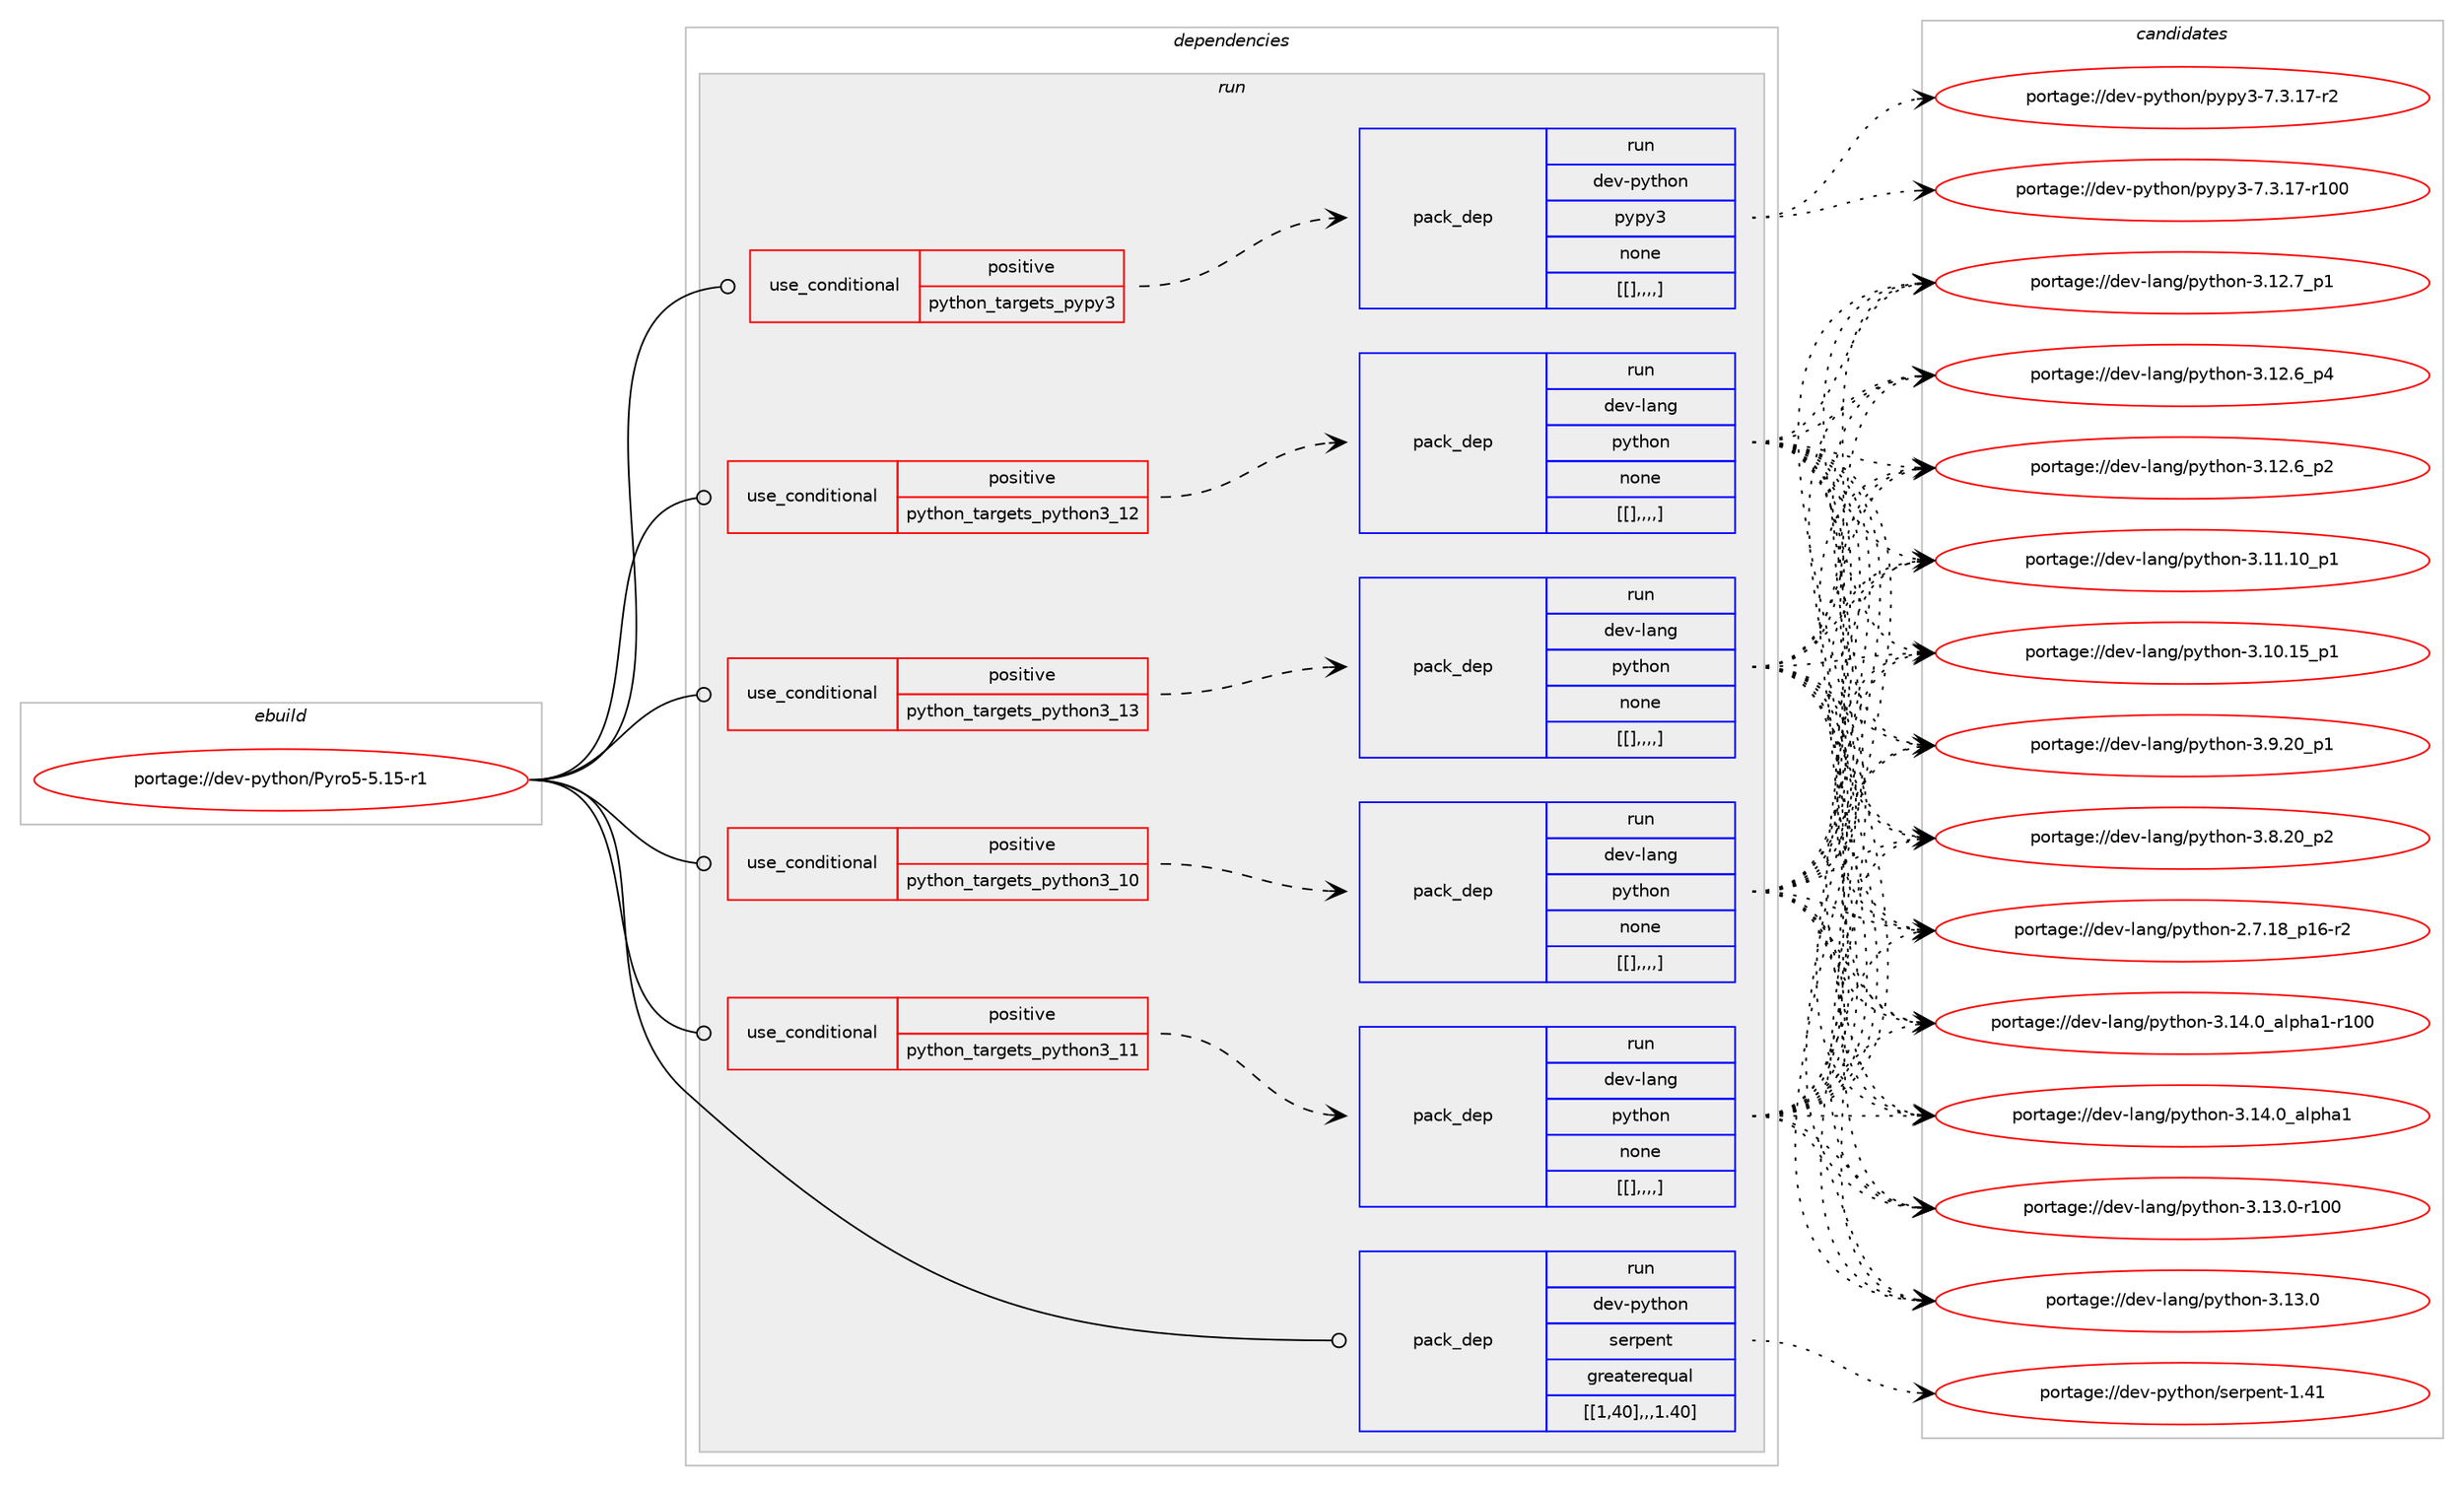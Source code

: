 digraph prolog {

# *************
# Graph options
# *************

newrank=true;
concentrate=true;
compound=true;
graph [rankdir=LR,fontname=Helvetica,fontsize=10,ranksep=1.5];#, ranksep=2.5, nodesep=0.2];
edge  [arrowhead=vee];
node  [fontname=Helvetica,fontsize=10];

# **********
# The ebuild
# **********

subgraph cluster_leftcol {
color=gray;
label=<<i>ebuild</i>>;
id [label="portage://dev-python/Pyro5-5.15-r1", color=red, width=4, href="../dev-python/Pyro5-5.15-r1.svg"];
}

# ****************
# The dependencies
# ****************

subgraph cluster_midcol {
color=gray;
label=<<i>dependencies</i>>;
subgraph cluster_compile {
fillcolor="#eeeeee";
style=filled;
label=<<i>compile</i>>;
}
subgraph cluster_compileandrun {
fillcolor="#eeeeee";
style=filled;
label=<<i>compile and run</i>>;
}
subgraph cluster_run {
fillcolor="#eeeeee";
style=filled;
label=<<i>run</i>>;
subgraph cond32507 {
dependency146105 [label=<<TABLE BORDER="0" CELLBORDER="1" CELLSPACING="0" CELLPADDING="4"><TR><TD ROWSPAN="3" CELLPADDING="10">use_conditional</TD></TR><TR><TD>positive</TD></TR><TR><TD>python_targets_pypy3</TD></TR></TABLE>>, shape=none, color=red];
subgraph pack112278 {
dependency146111 [label=<<TABLE BORDER="0" CELLBORDER="1" CELLSPACING="0" CELLPADDING="4" WIDTH="220"><TR><TD ROWSPAN="6" CELLPADDING="30">pack_dep</TD></TR><TR><TD WIDTH="110">run</TD></TR><TR><TD>dev-python</TD></TR><TR><TD>pypy3</TD></TR><TR><TD>none</TD></TR><TR><TD>[[],,,,]</TD></TR></TABLE>>, shape=none, color=blue];
}
dependency146105:e -> dependency146111:w [weight=20,style="dashed",arrowhead="vee"];
}
id:e -> dependency146105:w [weight=20,style="solid",arrowhead="odot"];
subgraph cond32510 {
dependency146118 [label=<<TABLE BORDER="0" CELLBORDER="1" CELLSPACING="0" CELLPADDING="4"><TR><TD ROWSPAN="3" CELLPADDING="10">use_conditional</TD></TR><TR><TD>positive</TD></TR><TR><TD>python_targets_python3_10</TD></TR></TABLE>>, shape=none, color=red];
subgraph pack112285 {
dependency146121 [label=<<TABLE BORDER="0" CELLBORDER="1" CELLSPACING="0" CELLPADDING="4" WIDTH="220"><TR><TD ROWSPAN="6" CELLPADDING="30">pack_dep</TD></TR><TR><TD WIDTH="110">run</TD></TR><TR><TD>dev-lang</TD></TR><TR><TD>python</TD></TR><TR><TD>none</TD></TR><TR><TD>[[],,,,]</TD></TR></TABLE>>, shape=none, color=blue];
}
dependency146118:e -> dependency146121:w [weight=20,style="dashed",arrowhead="vee"];
}
id:e -> dependency146118:w [weight=20,style="solid",arrowhead="odot"];
subgraph cond32514 {
dependency146129 [label=<<TABLE BORDER="0" CELLBORDER="1" CELLSPACING="0" CELLPADDING="4"><TR><TD ROWSPAN="3" CELLPADDING="10">use_conditional</TD></TR><TR><TD>positive</TD></TR><TR><TD>python_targets_python3_11</TD></TR></TABLE>>, shape=none, color=red];
subgraph pack112292 {
dependency146132 [label=<<TABLE BORDER="0" CELLBORDER="1" CELLSPACING="0" CELLPADDING="4" WIDTH="220"><TR><TD ROWSPAN="6" CELLPADDING="30">pack_dep</TD></TR><TR><TD WIDTH="110">run</TD></TR><TR><TD>dev-lang</TD></TR><TR><TD>python</TD></TR><TR><TD>none</TD></TR><TR><TD>[[],,,,]</TD></TR></TABLE>>, shape=none, color=blue];
}
dependency146129:e -> dependency146132:w [weight=20,style="dashed",arrowhead="vee"];
}
id:e -> dependency146129:w [weight=20,style="solid",arrowhead="odot"];
subgraph cond32519 {
dependency146140 [label=<<TABLE BORDER="0" CELLBORDER="1" CELLSPACING="0" CELLPADDING="4"><TR><TD ROWSPAN="3" CELLPADDING="10">use_conditional</TD></TR><TR><TD>positive</TD></TR><TR><TD>python_targets_python3_12</TD></TR></TABLE>>, shape=none, color=red];
subgraph pack112305 {
dependency146149 [label=<<TABLE BORDER="0" CELLBORDER="1" CELLSPACING="0" CELLPADDING="4" WIDTH="220"><TR><TD ROWSPAN="6" CELLPADDING="30">pack_dep</TD></TR><TR><TD WIDTH="110">run</TD></TR><TR><TD>dev-lang</TD></TR><TR><TD>python</TD></TR><TR><TD>none</TD></TR><TR><TD>[[],,,,]</TD></TR></TABLE>>, shape=none, color=blue];
}
dependency146140:e -> dependency146149:w [weight=20,style="dashed",arrowhead="vee"];
}
id:e -> dependency146140:w [weight=20,style="solid",arrowhead="odot"];
subgraph cond32526 {
dependency146158 [label=<<TABLE BORDER="0" CELLBORDER="1" CELLSPACING="0" CELLPADDING="4"><TR><TD ROWSPAN="3" CELLPADDING="10">use_conditional</TD></TR><TR><TD>positive</TD></TR><TR><TD>python_targets_python3_13</TD></TR></TABLE>>, shape=none, color=red];
subgraph pack112317 {
dependency146172 [label=<<TABLE BORDER="0" CELLBORDER="1" CELLSPACING="0" CELLPADDING="4" WIDTH="220"><TR><TD ROWSPAN="6" CELLPADDING="30">pack_dep</TD></TR><TR><TD WIDTH="110">run</TD></TR><TR><TD>dev-lang</TD></TR><TR><TD>python</TD></TR><TR><TD>none</TD></TR><TR><TD>[[],,,,]</TD></TR></TABLE>>, shape=none, color=blue];
}
dependency146158:e -> dependency146172:w [weight=20,style="dashed",arrowhead="vee"];
}
id:e -> dependency146158:w [weight=20,style="solid",arrowhead="odot"];
subgraph pack112321 {
dependency146187 [label=<<TABLE BORDER="0" CELLBORDER="1" CELLSPACING="0" CELLPADDING="4" WIDTH="220"><TR><TD ROWSPAN="6" CELLPADDING="30">pack_dep</TD></TR><TR><TD WIDTH="110">run</TD></TR><TR><TD>dev-python</TD></TR><TR><TD>serpent</TD></TR><TR><TD>greaterequal</TD></TR><TR><TD>[[1,40],,,1.40]</TD></TR></TABLE>>, shape=none, color=blue];
}
id:e -> dependency146187:w [weight=20,style="solid",arrowhead="odot"];
}
}

# **************
# The candidates
# **************

subgraph cluster_choices {
rank=same;
color=gray;
label=<<i>candidates</i>>;

subgraph choice112235 {
color=black;
nodesep=1;
choice100101118451121211161041111104711212111212151455546514649554511450 [label="portage://dev-python/pypy3-7.3.17-r2", color=red, width=4,href="../dev-python/pypy3-7.3.17-r2.svg"];
choice1001011184511212111610411111047112121112121514555465146495545114494848 [label="portage://dev-python/pypy3-7.3.17-r100", color=red, width=4,href="../dev-python/pypy3-7.3.17-r100.svg"];
dependency146111:e -> choice100101118451121211161041111104711212111212151455546514649554511450:w [style=dotted,weight="100"];
dependency146111:e -> choice1001011184511212111610411111047112121112121514555465146495545114494848:w [style=dotted,weight="100"];
}
subgraph choice112236 {
color=black;
nodesep=1;
choice100101118451089711010347112121116104111110455146495246489597108112104974945114494848 [label="portage://dev-lang/python-3.14.0_alpha1-r100", color=red, width=4,href="../dev-lang/python-3.14.0_alpha1-r100.svg"];
choice1001011184510897110103471121211161041111104551464952464895971081121049749 [label="portage://dev-lang/python-3.14.0_alpha1", color=red, width=4,href="../dev-lang/python-3.14.0_alpha1.svg"];
choice1001011184510897110103471121211161041111104551464951464845114494848 [label="portage://dev-lang/python-3.13.0-r100", color=red, width=4,href="../dev-lang/python-3.13.0-r100.svg"];
choice10010111845108971101034711212111610411111045514649514648 [label="portage://dev-lang/python-3.13.0", color=red, width=4,href="../dev-lang/python-3.13.0.svg"];
choice100101118451089711010347112121116104111110455146495046559511249 [label="portage://dev-lang/python-3.12.7_p1", color=red, width=4,href="../dev-lang/python-3.12.7_p1.svg"];
choice100101118451089711010347112121116104111110455146495046549511252 [label="portage://dev-lang/python-3.12.6_p4", color=red, width=4,href="../dev-lang/python-3.12.6_p4.svg"];
choice100101118451089711010347112121116104111110455146495046549511250 [label="portage://dev-lang/python-3.12.6_p2", color=red, width=4,href="../dev-lang/python-3.12.6_p2.svg"];
choice10010111845108971101034711212111610411111045514649494649489511249 [label="portage://dev-lang/python-3.11.10_p1", color=red, width=4,href="../dev-lang/python-3.11.10_p1.svg"];
choice10010111845108971101034711212111610411111045514649484649539511249 [label="portage://dev-lang/python-3.10.15_p1", color=red, width=4,href="../dev-lang/python-3.10.15_p1.svg"];
choice100101118451089711010347112121116104111110455146574650489511249 [label="portage://dev-lang/python-3.9.20_p1", color=red, width=4,href="../dev-lang/python-3.9.20_p1.svg"];
choice100101118451089711010347112121116104111110455146564650489511250 [label="portage://dev-lang/python-3.8.20_p2", color=red, width=4,href="../dev-lang/python-3.8.20_p2.svg"];
choice100101118451089711010347112121116104111110455046554649569511249544511450 [label="portage://dev-lang/python-2.7.18_p16-r2", color=red, width=4,href="../dev-lang/python-2.7.18_p16-r2.svg"];
dependency146121:e -> choice100101118451089711010347112121116104111110455146495246489597108112104974945114494848:w [style=dotted,weight="100"];
dependency146121:e -> choice1001011184510897110103471121211161041111104551464952464895971081121049749:w [style=dotted,weight="100"];
dependency146121:e -> choice1001011184510897110103471121211161041111104551464951464845114494848:w [style=dotted,weight="100"];
dependency146121:e -> choice10010111845108971101034711212111610411111045514649514648:w [style=dotted,weight="100"];
dependency146121:e -> choice100101118451089711010347112121116104111110455146495046559511249:w [style=dotted,weight="100"];
dependency146121:e -> choice100101118451089711010347112121116104111110455146495046549511252:w [style=dotted,weight="100"];
dependency146121:e -> choice100101118451089711010347112121116104111110455146495046549511250:w [style=dotted,weight="100"];
dependency146121:e -> choice10010111845108971101034711212111610411111045514649494649489511249:w [style=dotted,weight="100"];
dependency146121:e -> choice10010111845108971101034711212111610411111045514649484649539511249:w [style=dotted,weight="100"];
dependency146121:e -> choice100101118451089711010347112121116104111110455146574650489511249:w [style=dotted,weight="100"];
dependency146121:e -> choice100101118451089711010347112121116104111110455146564650489511250:w [style=dotted,weight="100"];
dependency146121:e -> choice100101118451089711010347112121116104111110455046554649569511249544511450:w [style=dotted,weight="100"];
}
subgraph choice112239 {
color=black;
nodesep=1;
choice100101118451089711010347112121116104111110455146495246489597108112104974945114494848 [label="portage://dev-lang/python-3.14.0_alpha1-r100", color=red, width=4,href="../dev-lang/python-3.14.0_alpha1-r100.svg"];
choice1001011184510897110103471121211161041111104551464952464895971081121049749 [label="portage://dev-lang/python-3.14.0_alpha1", color=red, width=4,href="../dev-lang/python-3.14.0_alpha1.svg"];
choice1001011184510897110103471121211161041111104551464951464845114494848 [label="portage://dev-lang/python-3.13.0-r100", color=red, width=4,href="../dev-lang/python-3.13.0-r100.svg"];
choice10010111845108971101034711212111610411111045514649514648 [label="portage://dev-lang/python-3.13.0", color=red, width=4,href="../dev-lang/python-3.13.0.svg"];
choice100101118451089711010347112121116104111110455146495046559511249 [label="portage://dev-lang/python-3.12.7_p1", color=red, width=4,href="../dev-lang/python-3.12.7_p1.svg"];
choice100101118451089711010347112121116104111110455146495046549511252 [label="portage://dev-lang/python-3.12.6_p4", color=red, width=4,href="../dev-lang/python-3.12.6_p4.svg"];
choice100101118451089711010347112121116104111110455146495046549511250 [label="portage://dev-lang/python-3.12.6_p2", color=red, width=4,href="../dev-lang/python-3.12.6_p2.svg"];
choice10010111845108971101034711212111610411111045514649494649489511249 [label="portage://dev-lang/python-3.11.10_p1", color=red, width=4,href="../dev-lang/python-3.11.10_p1.svg"];
choice10010111845108971101034711212111610411111045514649484649539511249 [label="portage://dev-lang/python-3.10.15_p1", color=red, width=4,href="../dev-lang/python-3.10.15_p1.svg"];
choice100101118451089711010347112121116104111110455146574650489511249 [label="portage://dev-lang/python-3.9.20_p1", color=red, width=4,href="../dev-lang/python-3.9.20_p1.svg"];
choice100101118451089711010347112121116104111110455146564650489511250 [label="portage://dev-lang/python-3.8.20_p2", color=red, width=4,href="../dev-lang/python-3.8.20_p2.svg"];
choice100101118451089711010347112121116104111110455046554649569511249544511450 [label="portage://dev-lang/python-2.7.18_p16-r2", color=red, width=4,href="../dev-lang/python-2.7.18_p16-r2.svg"];
dependency146132:e -> choice100101118451089711010347112121116104111110455146495246489597108112104974945114494848:w [style=dotted,weight="100"];
dependency146132:e -> choice1001011184510897110103471121211161041111104551464952464895971081121049749:w [style=dotted,weight="100"];
dependency146132:e -> choice1001011184510897110103471121211161041111104551464951464845114494848:w [style=dotted,weight="100"];
dependency146132:e -> choice10010111845108971101034711212111610411111045514649514648:w [style=dotted,weight="100"];
dependency146132:e -> choice100101118451089711010347112121116104111110455146495046559511249:w [style=dotted,weight="100"];
dependency146132:e -> choice100101118451089711010347112121116104111110455146495046549511252:w [style=dotted,weight="100"];
dependency146132:e -> choice100101118451089711010347112121116104111110455146495046549511250:w [style=dotted,weight="100"];
dependency146132:e -> choice10010111845108971101034711212111610411111045514649494649489511249:w [style=dotted,weight="100"];
dependency146132:e -> choice10010111845108971101034711212111610411111045514649484649539511249:w [style=dotted,weight="100"];
dependency146132:e -> choice100101118451089711010347112121116104111110455146574650489511249:w [style=dotted,weight="100"];
dependency146132:e -> choice100101118451089711010347112121116104111110455146564650489511250:w [style=dotted,weight="100"];
dependency146132:e -> choice100101118451089711010347112121116104111110455046554649569511249544511450:w [style=dotted,weight="100"];
}
subgraph choice112240 {
color=black;
nodesep=1;
choice100101118451089711010347112121116104111110455146495246489597108112104974945114494848 [label="portage://dev-lang/python-3.14.0_alpha1-r100", color=red, width=4,href="../dev-lang/python-3.14.0_alpha1-r100.svg"];
choice1001011184510897110103471121211161041111104551464952464895971081121049749 [label="portage://dev-lang/python-3.14.0_alpha1", color=red, width=4,href="../dev-lang/python-3.14.0_alpha1.svg"];
choice1001011184510897110103471121211161041111104551464951464845114494848 [label="portage://dev-lang/python-3.13.0-r100", color=red, width=4,href="../dev-lang/python-3.13.0-r100.svg"];
choice10010111845108971101034711212111610411111045514649514648 [label="portage://dev-lang/python-3.13.0", color=red, width=4,href="../dev-lang/python-3.13.0.svg"];
choice100101118451089711010347112121116104111110455146495046559511249 [label="portage://dev-lang/python-3.12.7_p1", color=red, width=4,href="../dev-lang/python-3.12.7_p1.svg"];
choice100101118451089711010347112121116104111110455146495046549511252 [label="portage://dev-lang/python-3.12.6_p4", color=red, width=4,href="../dev-lang/python-3.12.6_p4.svg"];
choice100101118451089711010347112121116104111110455146495046549511250 [label="portage://dev-lang/python-3.12.6_p2", color=red, width=4,href="../dev-lang/python-3.12.6_p2.svg"];
choice10010111845108971101034711212111610411111045514649494649489511249 [label="portage://dev-lang/python-3.11.10_p1", color=red, width=4,href="../dev-lang/python-3.11.10_p1.svg"];
choice10010111845108971101034711212111610411111045514649484649539511249 [label="portage://dev-lang/python-3.10.15_p1", color=red, width=4,href="../dev-lang/python-3.10.15_p1.svg"];
choice100101118451089711010347112121116104111110455146574650489511249 [label="portage://dev-lang/python-3.9.20_p1", color=red, width=4,href="../dev-lang/python-3.9.20_p1.svg"];
choice100101118451089711010347112121116104111110455146564650489511250 [label="portage://dev-lang/python-3.8.20_p2", color=red, width=4,href="../dev-lang/python-3.8.20_p2.svg"];
choice100101118451089711010347112121116104111110455046554649569511249544511450 [label="portage://dev-lang/python-2.7.18_p16-r2", color=red, width=4,href="../dev-lang/python-2.7.18_p16-r2.svg"];
dependency146149:e -> choice100101118451089711010347112121116104111110455146495246489597108112104974945114494848:w [style=dotted,weight="100"];
dependency146149:e -> choice1001011184510897110103471121211161041111104551464952464895971081121049749:w [style=dotted,weight="100"];
dependency146149:e -> choice1001011184510897110103471121211161041111104551464951464845114494848:w [style=dotted,weight="100"];
dependency146149:e -> choice10010111845108971101034711212111610411111045514649514648:w [style=dotted,weight="100"];
dependency146149:e -> choice100101118451089711010347112121116104111110455146495046559511249:w [style=dotted,weight="100"];
dependency146149:e -> choice100101118451089711010347112121116104111110455146495046549511252:w [style=dotted,weight="100"];
dependency146149:e -> choice100101118451089711010347112121116104111110455146495046549511250:w [style=dotted,weight="100"];
dependency146149:e -> choice10010111845108971101034711212111610411111045514649494649489511249:w [style=dotted,weight="100"];
dependency146149:e -> choice10010111845108971101034711212111610411111045514649484649539511249:w [style=dotted,weight="100"];
dependency146149:e -> choice100101118451089711010347112121116104111110455146574650489511249:w [style=dotted,weight="100"];
dependency146149:e -> choice100101118451089711010347112121116104111110455146564650489511250:w [style=dotted,weight="100"];
dependency146149:e -> choice100101118451089711010347112121116104111110455046554649569511249544511450:w [style=dotted,weight="100"];
}
subgraph choice112243 {
color=black;
nodesep=1;
choice100101118451089711010347112121116104111110455146495246489597108112104974945114494848 [label="portage://dev-lang/python-3.14.0_alpha1-r100", color=red, width=4,href="../dev-lang/python-3.14.0_alpha1-r100.svg"];
choice1001011184510897110103471121211161041111104551464952464895971081121049749 [label="portage://dev-lang/python-3.14.0_alpha1", color=red, width=4,href="../dev-lang/python-3.14.0_alpha1.svg"];
choice1001011184510897110103471121211161041111104551464951464845114494848 [label="portage://dev-lang/python-3.13.0-r100", color=red, width=4,href="../dev-lang/python-3.13.0-r100.svg"];
choice10010111845108971101034711212111610411111045514649514648 [label="portage://dev-lang/python-3.13.0", color=red, width=4,href="../dev-lang/python-3.13.0.svg"];
choice100101118451089711010347112121116104111110455146495046559511249 [label="portage://dev-lang/python-3.12.7_p1", color=red, width=4,href="../dev-lang/python-3.12.7_p1.svg"];
choice100101118451089711010347112121116104111110455146495046549511252 [label="portage://dev-lang/python-3.12.6_p4", color=red, width=4,href="../dev-lang/python-3.12.6_p4.svg"];
choice100101118451089711010347112121116104111110455146495046549511250 [label="portage://dev-lang/python-3.12.6_p2", color=red, width=4,href="../dev-lang/python-3.12.6_p2.svg"];
choice10010111845108971101034711212111610411111045514649494649489511249 [label="portage://dev-lang/python-3.11.10_p1", color=red, width=4,href="../dev-lang/python-3.11.10_p1.svg"];
choice10010111845108971101034711212111610411111045514649484649539511249 [label="portage://dev-lang/python-3.10.15_p1", color=red, width=4,href="../dev-lang/python-3.10.15_p1.svg"];
choice100101118451089711010347112121116104111110455146574650489511249 [label="portage://dev-lang/python-3.9.20_p1", color=red, width=4,href="../dev-lang/python-3.9.20_p1.svg"];
choice100101118451089711010347112121116104111110455146564650489511250 [label="portage://dev-lang/python-3.8.20_p2", color=red, width=4,href="../dev-lang/python-3.8.20_p2.svg"];
choice100101118451089711010347112121116104111110455046554649569511249544511450 [label="portage://dev-lang/python-2.7.18_p16-r2", color=red, width=4,href="../dev-lang/python-2.7.18_p16-r2.svg"];
dependency146172:e -> choice100101118451089711010347112121116104111110455146495246489597108112104974945114494848:w [style=dotted,weight="100"];
dependency146172:e -> choice1001011184510897110103471121211161041111104551464952464895971081121049749:w [style=dotted,weight="100"];
dependency146172:e -> choice1001011184510897110103471121211161041111104551464951464845114494848:w [style=dotted,weight="100"];
dependency146172:e -> choice10010111845108971101034711212111610411111045514649514648:w [style=dotted,weight="100"];
dependency146172:e -> choice100101118451089711010347112121116104111110455146495046559511249:w [style=dotted,weight="100"];
dependency146172:e -> choice100101118451089711010347112121116104111110455146495046549511252:w [style=dotted,weight="100"];
dependency146172:e -> choice100101118451089711010347112121116104111110455146495046549511250:w [style=dotted,weight="100"];
dependency146172:e -> choice10010111845108971101034711212111610411111045514649494649489511249:w [style=dotted,weight="100"];
dependency146172:e -> choice10010111845108971101034711212111610411111045514649484649539511249:w [style=dotted,weight="100"];
dependency146172:e -> choice100101118451089711010347112121116104111110455146574650489511249:w [style=dotted,weight="100"];
dependency146172:e -> choice100101118451089711010347112121116104111110455146564650489511250:w [style=dotted,weight="100"];
dependency146172:e -> choice100101118451089711010347112121116104111110455046554649569511249544511450:w [style=dotted,weight="100"];
}
subgraph choice112247 {
color=black;
nodesep=1;
choice10010111845112121116104111110471151011141121011101164549465249 [label="portage://dev-python/serpent-1.41", color=red, width=4,href="../dev-python/serpent-1.41.svg"];
dependency146187:e -> choice10010111845112121116104111110471151011141121011101164549465249:w [style=dotted,weight="100"];
}
}

}
